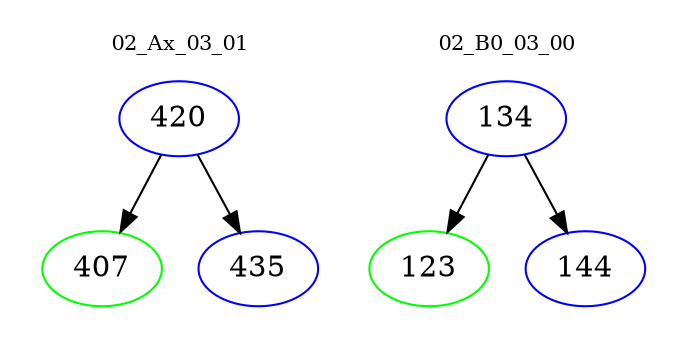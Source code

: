 digraph{
subgraph cluster_0 {
color = white
label = "02_Ax_03_01";
fontsize=10;
T0_420 [label="420", color="blue"]
T0_420 -> T0_407 [color="black"]
T0_407 [label="407", color="green"]
T0_420 -> T0_435 [color="black"]
T0_435 [label="435", color="blue"]
}
subgraph cluster_1 {
color = white
label = "02_B0_03_00";
fontsize=10;
T1_134 [label="134", color="blue"]
T1_134 -> T1_123 [color="black"]
T1_123 [label="123", color="green"]
T1_134 -> T1_144 [color="black"]
T1_144 [label="144", color="blue"]
}
}
